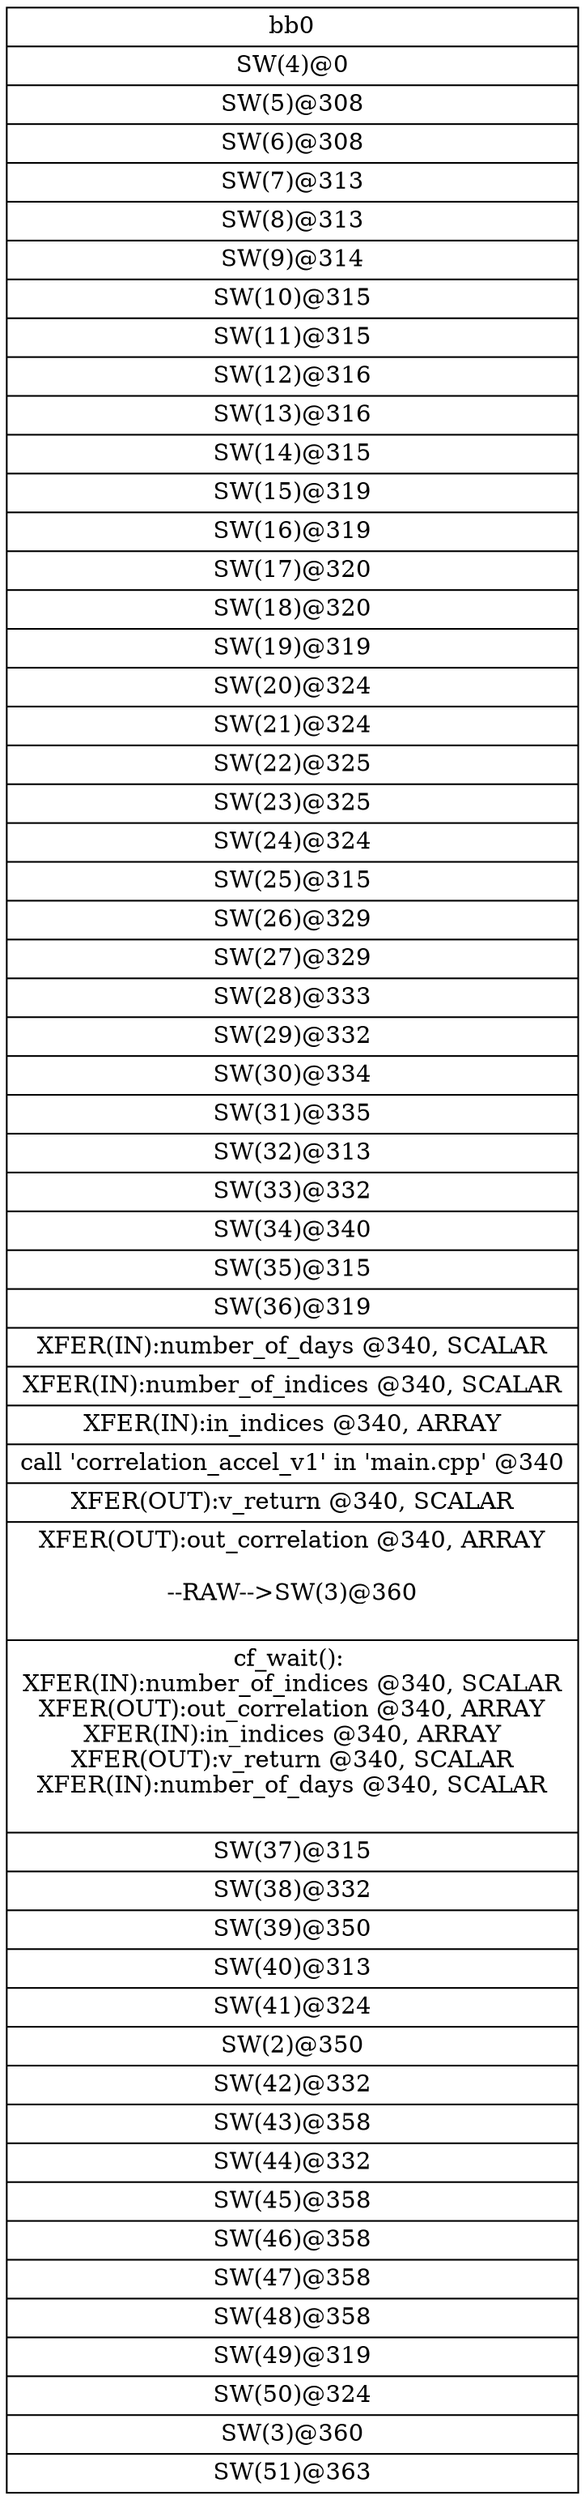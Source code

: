 digraph CDFG {
node [shape=record];
bb0 [shape=record, label = "{bb0|<x0x3cdf6b0>SW(4)@0\n|<x0x3cdf2d0>SW(5)@308\n|<x0x3cdf430>SW(6)@308\n|<x0x3cdf590>SW(7)@313\n|<x0x3c9d7a0>SW(8)@313\n|<x0x3c9d900>SW(9)@314\n|<x0x3c9da60>SW(10)@315\n|<x0x3c9dbc0>SW(11)@315\n|<x0x3c9dd20>SW(12)@316\n|<x0x3c9de90>SW(13)@316\n|<x0x3c9dfc0>SW(14)@315\n|<x0x3c9e120>SW(15)@319\n|<x0x3c9e280>SW(16)@319\n|<x0x3c9e3e0>SW(17)@320\n|<x0x3c9e550>SW(18)@320\n|<x0x3c9e680>SW(19)@319\n|<x0x3c9e7e0>SW(20)@324\n|<x0x3c9e940>SW(21)@324\n|<x0x3c9eaa0>SW(22)@325\n|<x0x3c9ec10>SW(23)@325\n|<x0x3c9ed40>SW(24)@324\n|<x0x3c9eea0>SW(25)@315\n|<x0x3c9f000>SW(26)@329\n|<x0x3c9f130>SW(27)@329\n|<x0x3c9f280>SW(28)@333\n|<x0x3c9f3f0>SW(29)@332\n|<x0x3c9f560>SW(30)@334\n|<x0x3ce0610>SW(31)@335\n|<x0x3ce2790>SW(32)@313\n|<x0x3ce28f0>SW(33)@332\n|<x0x3ce2a60>SW(34)@340\n|<x0x3ce2ba0>SW(35)@315\n|<x0x3ce2d00>SW(36)@319\n|<x0x3ce06f0>XFER(IN):number_of_days @340, SCALAR\n|<x0x3ce0770>XFER(IN):number_of_indices @340, SCALAR\n|<x0x3ce07f0>XFER(IN):in_indices @340, ARRAY\n|<x0x3c9a160>call 'correlation_accel_v1' in 'main.cpp' @340\n|<x0x3ce08f0>XFER(OUT):v_return @340, SCALAR\n|<x0x3ce0870>XFER(OUT):out_correlation @340, ARRAY\n\n--RAW--\>SW(3)@360\n\n|<x0x3ce0d50>cf_wait(): \nXFER(IN):number_of_indices @340, SCALAR\nXFER(OUT):out_correlation @340, ARRAY\nXFER(IN):in_indices @340, ARRAY\nXFER(OUT):v_return @340, SCALAR\nXFER(IN):number_of_days @340, SCALAR\n\n|<x0x3ce2e60>SW(37)@315\n|<x0x3ce2fc0>SW(38)@332\n|<x0x3ce3130>SW(39)@350\n|<x0x3ce3270>SW(40)@313\n|<x0x3ce33d0>SW(41)@324\n|<x0x3c9ad30>SW(2)@350\n|<x0x3ce3530>SW(42)@332\n|<x0x3ce36a0>SW(43)@358\n|<x0x3ce37e0>SW(44)@332\n|<x0x3ce3950>SW(45)@358\n|<x0x3ce3a80>SW(46)@358\n|<x0x3ce3bb0>SW(47)@358\n|<x0x3ce3ce0>SW(48)@358\n|<x0x3ce3e40>SW(49)@319\n|<x0x3ce3fa0>SW(50)@324\n|<x0x3c9acd0>SW(3)@360\n|<x0x3ce4100>SW(51)@363\n}"];
}
